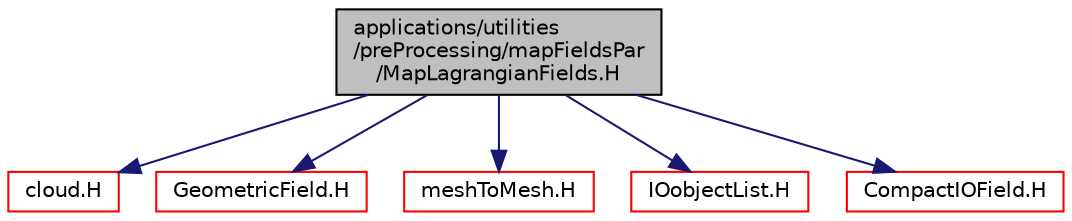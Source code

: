 digraph "applications/utilities/preProcessing/mapFieldsPar/MapLagrangianFields.H"
{
  bgcolor="transparent";
  edge [fontname="Helvetica",fontsize="10",labelfontname="Helvetica",labelfontsize="10"];
  node [fontname="Helvetica",fontsize="10",shape=record];
  Node0 [label="applications/utilities\l/preProcessing/mapFieldsPar\l/MapLagrangianFields.H",height=0.2,width=0.4,color="black", fillcolor="grey75", style="filled", fontcolor="black"];
  Node0 -> Node1 [color="midnightblue",fontsize="10",style="solid",fontname="Helvetica"];
  Node1 [label="cloud.H",height=0.2,width=0.4,color="red",URL="$a10115.html"];
  Node0 -> Node87 [color="midnightblue",fontsize="10",style="solid",fontname="Helvetica"];
  Node87 [label="GeometricField.H",height=0.2,width=0.4,color="red",URL="$a10523.html"];
  Node0 -> Node177 [color="midnightblue",fontsize="10",style="solid",fontname="Helvetica"];
  Node177 [label="meshToMesh.H",height=0.2,width=0.4,color="red",URL="$a14909.html"];
  Node0 -> Node310 [color="midnightblue",fontsize="10",style="solid",fontname="Helvetica"];
  Node310 [label="IOobjectList.H",height=0.2,width=0.4,color="red",URL="$a09731.html"];
  Node0 -> Node312 [color="midnightblue",fontsize="10",style="solid",fontname="Helvetica"];
  Node312 [label="CompactIOField.H",height=0.2,width=0.4,color="red",URL="$a09737.html"];
}
